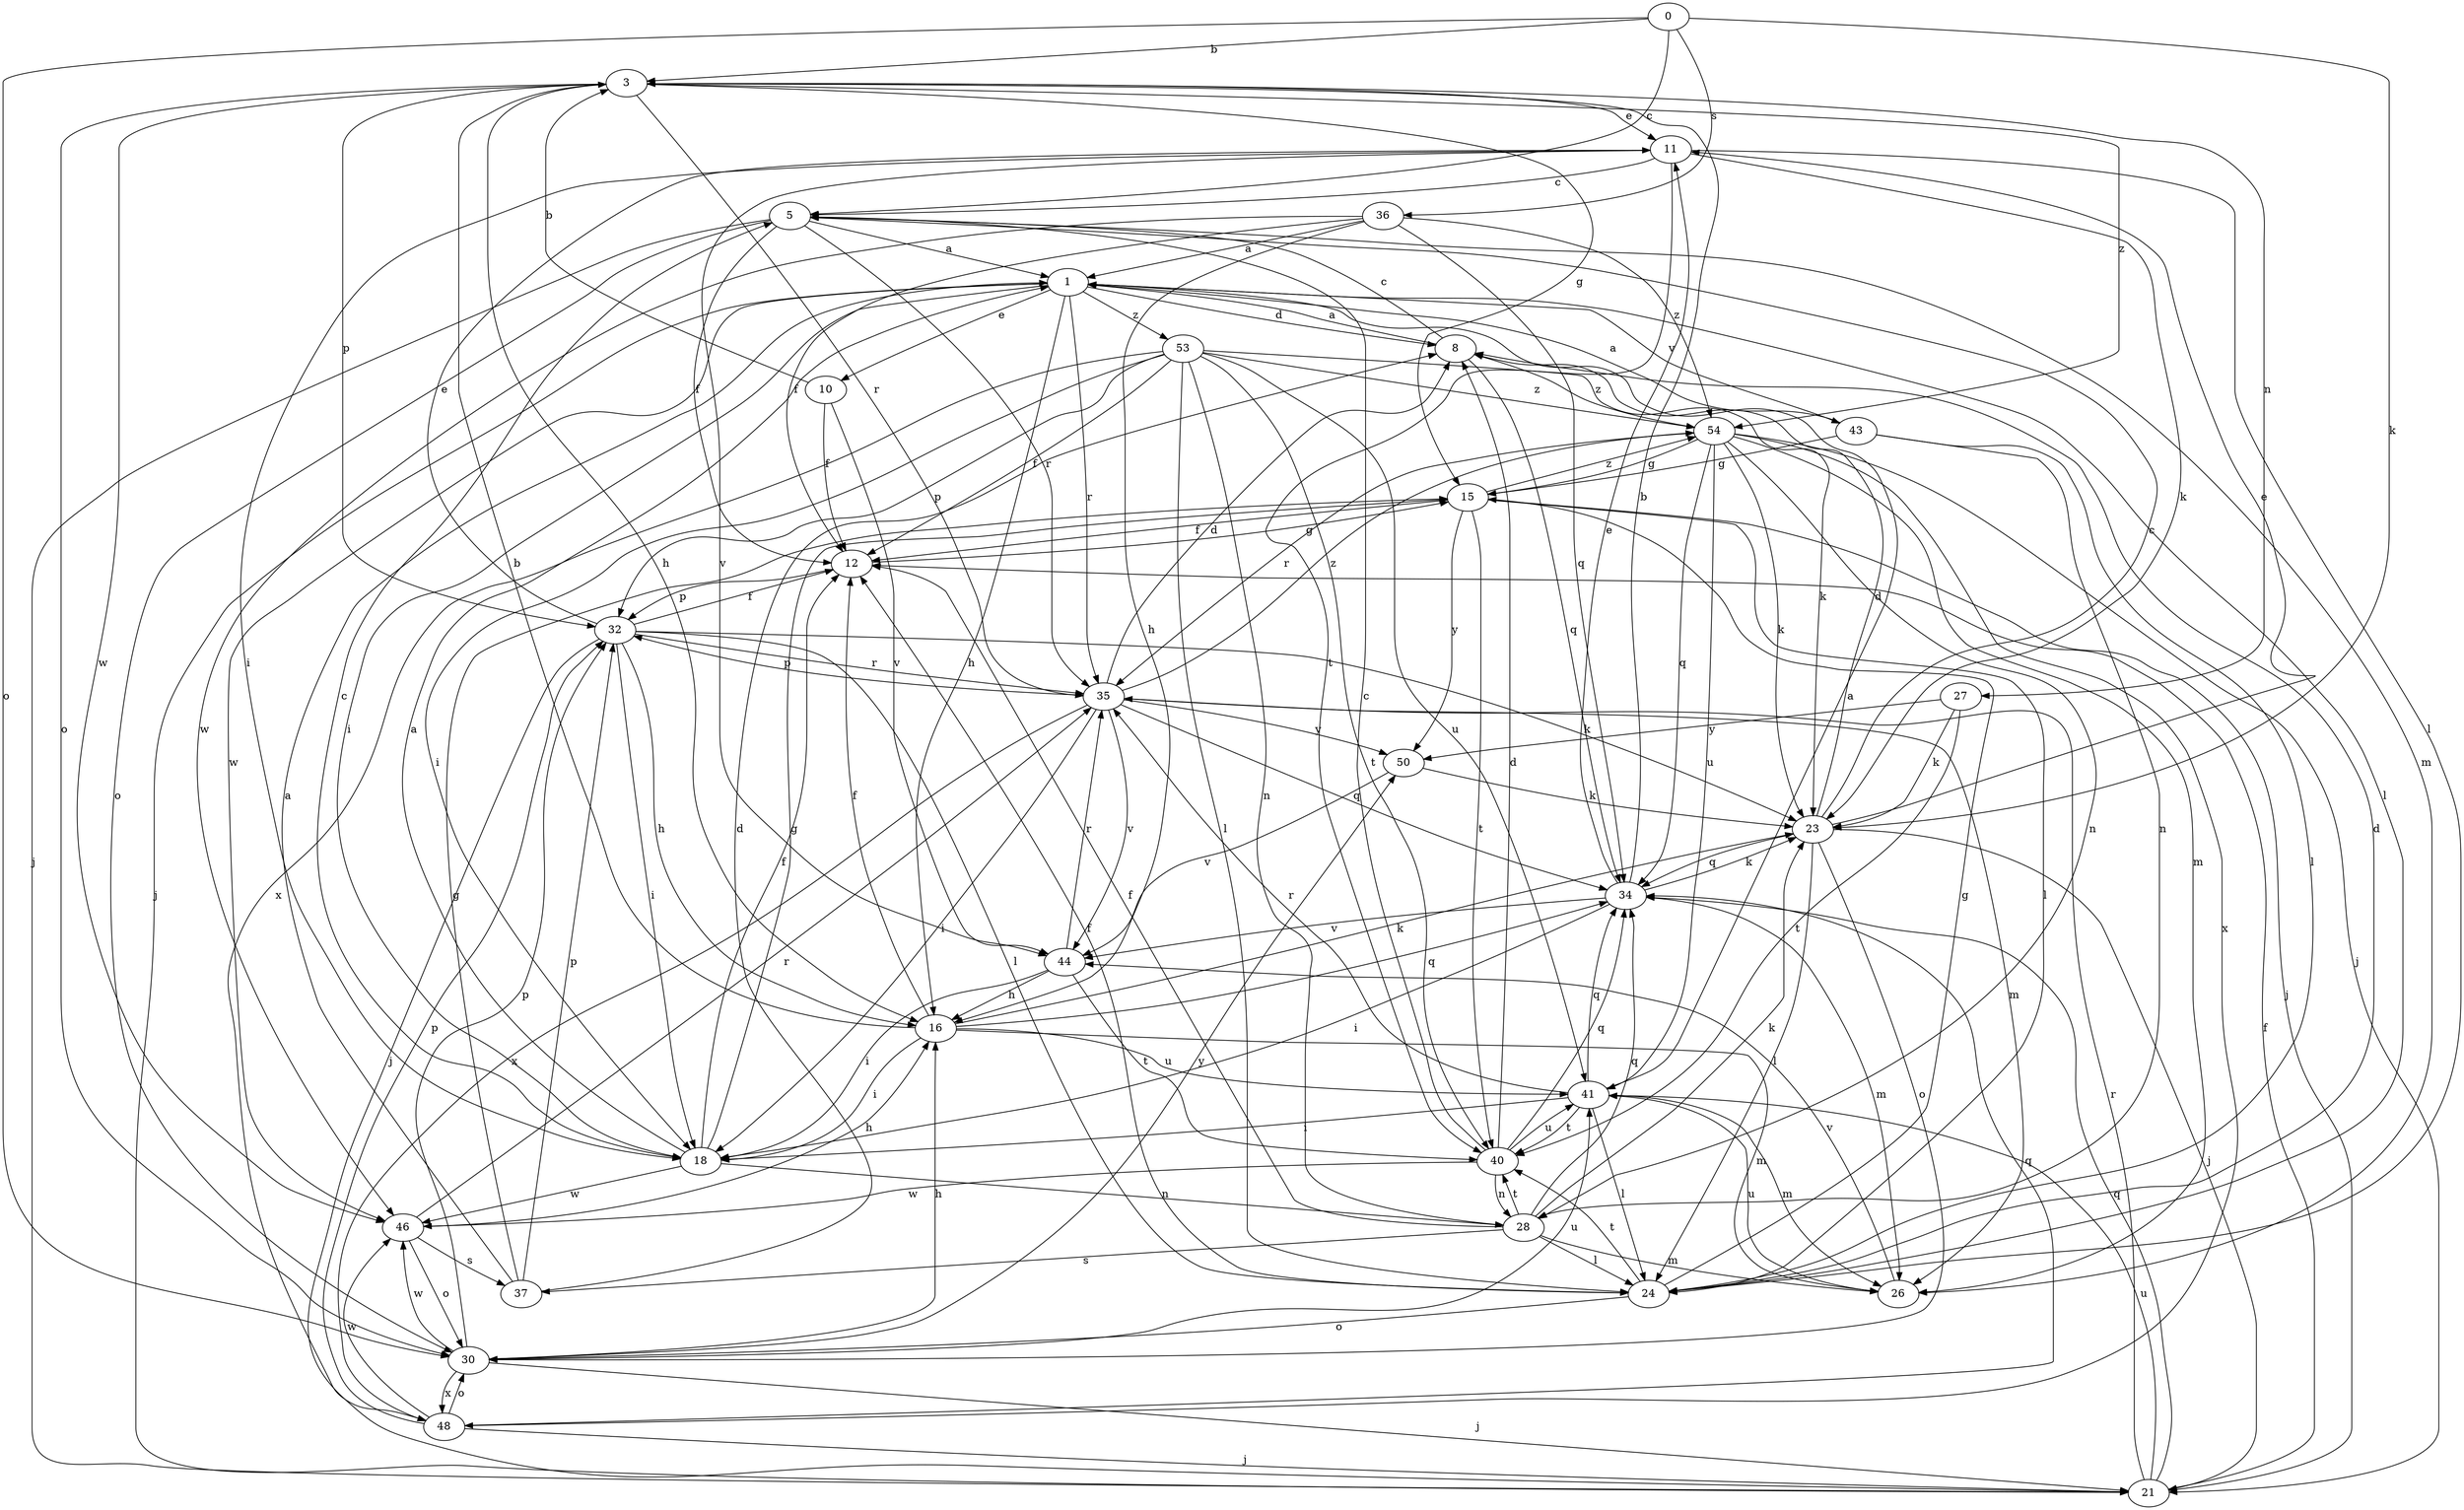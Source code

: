 strict digraph  {
0;
1;
3;
5;
8;
10;
11;
12;
15;
16;
18;
21;
23;
24;
26;
27;
28;
30;
32;
34;
35;
36;
37;
40;
41;
43;
44;
46;
48;
50;
53;
54;
0 -> 3  [label=b];
0 -> 5  [label=c];
0 -> 23  [label=k];
0 -> 30  [label=o];
0 -> 36  [label=s];
1 -> 8  [label=d];
1 -> 10  [label=e];
1 -> 16  [label=h];
1 -> 18  [label=i];
1 -> 21  [label=j];
1 -> 24  [label=l];
1 -> 35  [label=r];
1 -> 43  [label=v];
1 -> 46  [label=w];
1 -> 53  [label=z];
3 -> 11  [label=e];
3 -> 15  [label=g];
3 -> 16  [label=h];
3 -> 27  [label=n];
3 -> 30  [label=o];
3 -> 32  [label=p];
3 -> 35  [label=r];
3 -> 46  [label=w];
3 -> 54  [label=z];
5 -> 1  [label=a];
5 -> 12  [label=f];
5 -> 21  [label=j];
5 -> 26  [label=m];
5 -> 30  [label=o];
5 -> 35  [label=r];
8 -> 1  [label=a];
8 -> 5  [label=c];
8 -> 34  [label=q];
8 -> 54  [label=z];
10 -> 3  [label=b];
10 -> 12  [label=f];
10 -> 44  [label=v];
11 -> 5  [label=c];
11 -> 18  [label=i];
11 -> 23  [label=k];
11 -> 24  [label=l];
11 -> 40  [label=t];
11 -> 44  [label=v];
12 -> 15  [label=g];
12 -> 32  [label=p];
15 -> 12  [label=f];
15 -> 21  [label=j];
15 -> 24  [label=l];
15 -> 40  [label=t];
15 -> 50  [label=y];
15 -> 54  [label=z];
16 -> 3  [label=b];
16 -> 12  [label=f];
16 -> 18  [label=i];
16 -> 23  [label=k];
16 -> 26  [label=m];
16 -> 34  [label=q];
16 -> 41  [label=u];
18 -> 1  [label=a];
18 -> 5  [label=c];
18 -> 12  [label=f];
18 -> 15  [label=g];
18 -> 28  [label=n];
18 -> 46  [label=w];
21 -> 12  [label=f];
21 -> 34  [label=q];
21 -> 35  [label=r];
21 -> 41  [label=u];
23 -> 5  [label=c];
23 -> 8  [label=d];
23 -> 11  [label=e];
23 -> 21  [label=j];
23 -> 24  [label=l];
23 -> 30  [label=o];
23 -> 34  [label=q];
24 -> 8  [label=d];
24 -> 12  [label=f];
24 -> 15  [label=g];
24 -> 30  [label=o];
24 -> 40  [label=t];
26 -> 41  [label=u];
26 -> 44  [label=v];
27 -> 23  [label=k];
27 -> 40  [label=t];
27 -> 50  [label=y];
28 -> 12  [label=f];
28 -> 23  [label=k];
28 -> 24  [label=l];
28 -> 26  [label=m];
28 -> 34  [label=q];
28 -> 37  [label=s];
28 -> 40  [label=t];
30 -> 16  [label=h];
30 -> 21  [label=j];
30 -> 32  [label=p];
30 -> 41  [label=u];
30 -> 46  [label=w];
30 -> 48  [label=x];
30 -> 50  [label=y];
32 -> 11  [label=e];
32 -> 12  [label=f];
32 -> 16  [label=h];
32 -> 18  [label=i];
32 -> 21  [label=j];
32 -> 23  [label=k];
32 -> 24  [label=l];
32 -> 35  [label=r];
34 -> 3  [label=b];
34 -> 11  [label=e];
34 -> 18  [label=i];
34 -> 23  [label=k];
34 -> 26  [label=m];
34 -> 44  [label=v];
35 -> 8  [label=d];
35 -> 18  [label=i];
35 -> 26  [label=m];
35 -> 32  [label=p];
35 -> 34  [label=q];
35 -> 44  [label=v];
35 -> 48  [label=x];
35 -> 50  [label=y];
35 -> 54  [label=z];
36 -> 1  [label=a];
36 -> 12  [label=f];
36 -> 16  [label=h];
36 -> 34  [label=q];
36 -> 46  [label=w];
36 -> 54  [label=z];
37 -> 1  [label=a];
37 -> 8  [label=d];
37 -> 15  [label=g];
37 -> 32  [label=p];
40 -> 5  [label=c];
40 -> 8  [label=d];
40 -> 28  [label=n];
40 -> 34  [label=q];
40 -> 41  [label=u];
40 -> 46  [label=w];
41 -> 1  [label=a];
41 -> 18  [label=i];
41 -> 24  [label=l];
41 -> 26  [label=m];
41 -> 34  [label=q];
41 -> 35  [label=r];
41 -> 40  [label=t];
43 -> 1  [label=a];
43 -> 15  [label=g];
43 -> 24  [label=l];
43 -> 28  [label=n];
44 -> 16  [label=h];
44 -> 18  [label=i];
44 -> 35  [label=r];
44 -> 40  [label=t];
46 -> 16  [label=h];
46 -> 30  [label=o];
46 -> 35  [label=r];
46 -> 37  [label=s];
48 -> 21  [label=j];
48 -> 30  [label=o];
48 -> 32  [label=p];
48 -> 34  [label=q];
48 -> 46  [label=w];
50 -> 23  [label=k];
50 -> 44  [label=v];
53 -> 12  [label=f];
53 -> 18  [label=i];
53 -> 23  [label=k];
53 -> 24  [label=l];
53 -> 28  [label=n];
53 -> 32  [label=p];
53 -> 40  [label=t];
53 -> 41  [label=u];
53 -> 48  [label=x];
53 -> 54  [label=z];
54 -> 15  [label=g];
54 -> 21  [label=j];
54 -> 23  [label=k];
54 -> 26  [label=m];
54 -> 28  [label=n];
54 -> 34  [label=q];
54 -> 35  [label=r];
54 -> 41  [label=u];
54 -> 48  [label=x];
}
